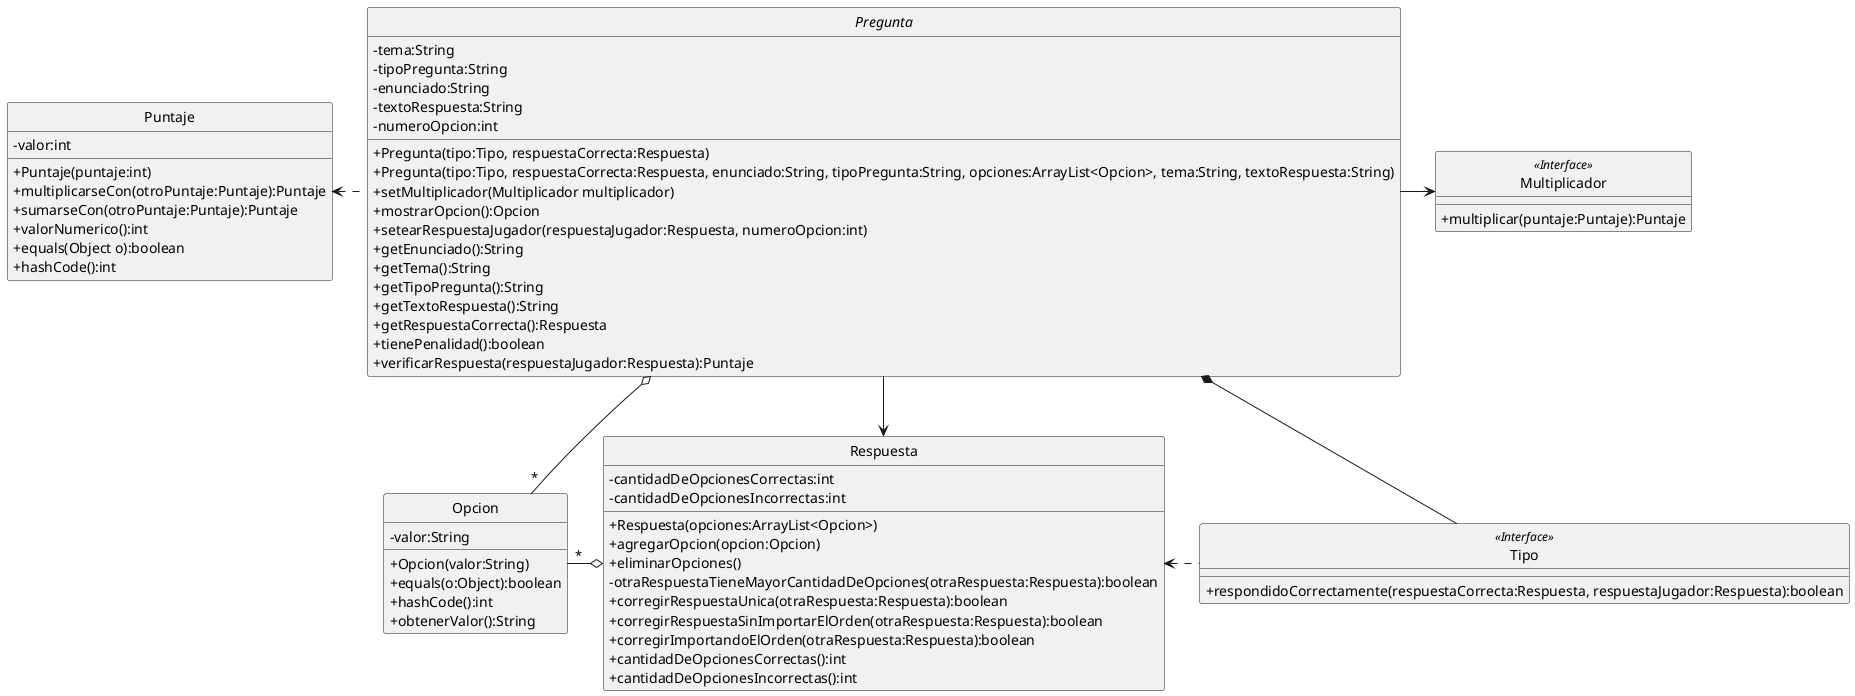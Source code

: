 @startuml

skinparam monochrome true
hide circle
skinparam classAttributeIconSize 0

abstract class Pregunta {
    - tema:String
    - tipoPregunta:String
    - enunciado:String
    - textoRespuesta:String
    - numeroOpcion:int
    + Pregunta(tipo:Tipo, respuestaCorrecta:Respuesta)
    + Pregunta(tipo:Tipo, respuestaCorrecta:Respuesta, enunciado:String, tipoPregunta:String, opciones:ArrayList<Opcion>, tema:String, textoRespuesta:String)
    + setMultiplicador(Multiplicador multiplicador)
    + mostrarOpcion():Opcion
    + setearRespuestaJugador(respuestaJugador:Respuesta, numeroOpcion:int)
    + getEnunciado():String
    + getTema():String
    + getTipoPregunta():String
    + getTextoRespuesta():String
    + getRespuestaCorrecta():Respuesta
    + tienePenalidad():boolean
    + verificarRespuesta(respuestaJugador:Respuesta):Puntaje
}

together {
    class Puntaje
    class Respuesta
    class Tipo
}

class Opcion {
    - valor:String
    + Opcion(valor:String)
    + equals(o:Object):boolean
    + hashCode():int
    + obtenerValor():String
}

class Puntaje {
    - valor:int
    + Puntaje(puntaje:int)
    + multiplicarseCon(otroPuntaje:Puntaje):Puntaje
    + sumarseCon(otroPuntaje:Puntaje):Puntaje
    + valorNumerico():int
    + equals(Object o):boolean
    + hashCode():int
}

class Respuesta {
    - cantidadDeOpcionesCorrectas:int
    - cantidadDeOpcionesIncorrectas:int
    + Respuesta(opciones:ArrayList<Opcion>)
    + agregarOpcion(opcion:Opcion)
    + eliminarOpciones()
    - otraRespuestaTieneMayorCantidadDeOpciones(otraRespuesta:Respuesta):boolean
    + corregirRespuestaUnica(otraRespuesta:Respuesta):boolean
    + corregirRespuestaSinImportarElOrden(otraRespuesta:Respuesta):boolean
    + corregirImportandoElOrden(otraRespuesta:Respuesta):boolean
    + cantidadDeOpcionesCorrectas():int
    + cantidadDeOpcionesIncorrectas():int
}

class Tipo {
    + respondidoCorrectamente(respuestaCorrecta:Respuesta, respuestaJugador:Respuesta):boolean
}

class Multiplicador {
    + multiplicar(puntaje:Puntaje):Puntaje
}

Tipo <<Interface>>
Multiplicador <<Interface>>
Pregunta o-- "*" Opcion
Respuesta o-left- "*" Opcion
Pregunta --> Respuesta
Pregunta .left.> Puntaje
Pregunta -right-> Multiplicador
Pregunta *-- Tipo
Tipo .left.> Respuesta

@enduml